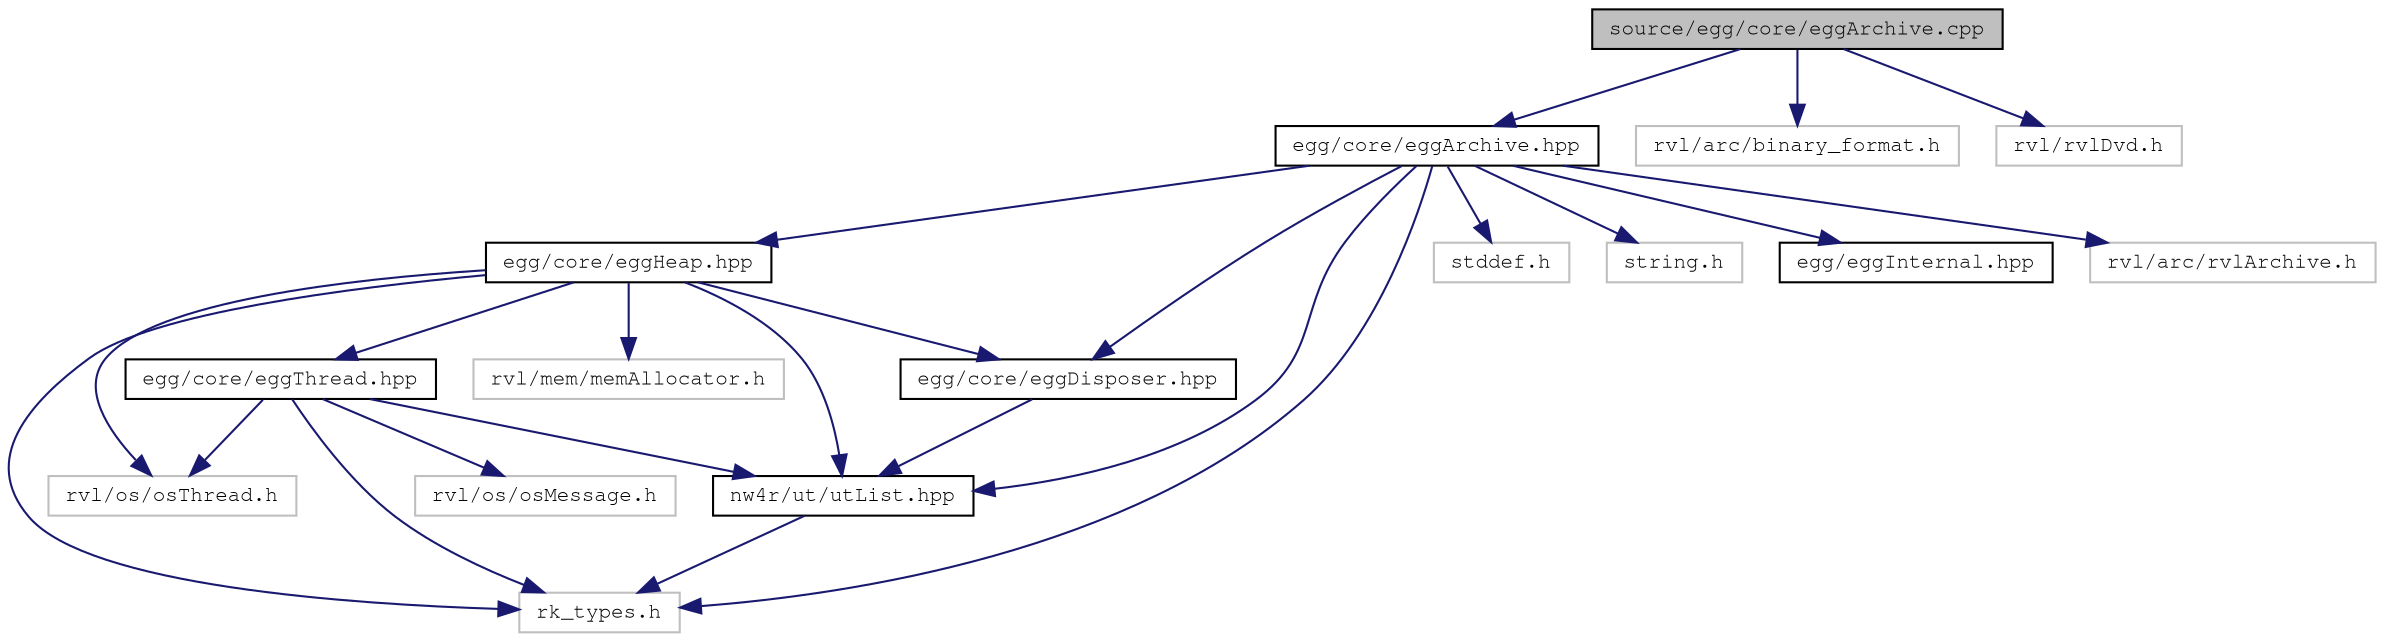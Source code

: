 digraph "source/egg/core/eggArchive.cpp"
{
 // LATEX_PDF_SIZE
  edge [fontname="FreeMono",fontsize="10",labelfontname="FreeMono",labelfontsize="10"];
  node [fontname="FreeMono",fontsize="10",shape=record];
  Node1 [label="source/egg/core/eggArchive.cpp",height=0.2,width=0.4,color="black", fillcolor="grey75", style="filled", fontcolor="black",tooltip="TODO."];
  Node1 -> Node2 [color="midnightblue",fontsize="10",style="solid",fontname="FreeMono"];
  Node2 [label="egg/core/eggArchive.hpp",height=0.2,width=0.4,color="black", fillcolor="white", style="filled",URL="$egg_archive_8hpp.html",tooltip="A read-only view of a \"dolphin archive\" .arc file."];
  Node2 -> Node3 [color="midnightblue",fontsize="10",style="solid",fontname="FreeMono"];
  Node3 [label="rk_types.h",height=0.2,width=0.4,color="grey75", fillcolor="white", style="filled",tooltip=" "];
  Node2 -> Node4 [color="midnightblue",fontsize="10",style="solid",fontname="FreeMono"];
  Node4 [label="stddef.h",height=0.2,width=0.4,color="grey75", fillcolor="white", style="filled",tooltip=" "];
  Node2 -> Node5 [color="midnightblue",fontsize="10",style="solid",fontname="FreeMono"];
  Node5 [label="string.h",height=0.2,width=0.4,color="grey75", fillcolor="white", style="filled",tooltip=" "];
  Node2 -> Node6 [color="midnightblue",fontsize="10",style="solid",fontname="FreeMono"];
  Node6 [label="egg/core/eggDisposer.hpp",height=0.2,width=0.4,color="black", fillcolor="white", style="filled",URL="$egg_disposer_8hpp.html",tooltip="Base class for garbage-collected objects."];
  Node6 -> Node7 [color="midnightblue",fontsize="10",style="solid",fontname="FreeMono"];
  Node7 [label="nw4r/ut/utList.hpp",height=0.2,width=0.4,color="black", fillcolor="white", style="filled",URL="$ut_list_8hpp_source.html",tooltip=" "];
  Node7 -> Node3 [color="midnightblue",fontsize="10",style="solid",fontname="FreeMono"];
  Node2 -> Node8 [color="midnightblue",fontsize="10",style="solid",fontname="FreeMono"];
  Node8 [label="egg/core/eggHeap.hpp",height=0.2,width=0.4,color="black", fillcolor="white", style="filled",URL="$egg_heap_8hpp.html",tooltip="Base Heap class."];
  Node8 -> Node6 [color="midnightblue",fontsize="10",style="solid",fontname="FreeMono"];
  Node8 -> Node7 [color="midnightblue",fontsize="10",style="solid",fontname="FreeMono"];
  Node8 -> Node3 [color="midnightblue",fontsize="10",style="solid",fontname="FreeMono"];
  Node8 -> Node9 [color="midnightblue",fontsize="10",style="solid",fontname="FreeMono"];
  Node9 [label="rvl/os/osThread.h",height=0.2,width=0.4,color="grey75", fillcolor="white", style="filled",tooltip=" "];
  Node8 -> Node10 [color="midnightblue",fontsize="10",style="solid",fontname="FreeMono"];
  Node10 [label="egg/core/eggThread.hpp",height=0.2,width=0.4,color="black", fillcolor="white", style="filled",URL="$egg_thread_8hpp.html",tooltip="Thread class for extending."];
  Node10 -> Node7 [color="midnightblue",fontsize="10",style="solid",fontname="FreeMono"];
  Node10 -> Node3 [color="midnightblue",fontsize="10",style="solid",fontname="FreeMono"];
  Node10 -> Node11 [color="midnightblue",fontsize="10",style="solid",fontname="FreeMono"];
  Node11 [label="rvl/os/osMessage.h",height=0.2,width=0.4,color="grey75", fillcolor="white", style="filled",tooltip=" "];
  Node10 -> Node9 [color="midnightblue",fontsize="10",style="solid",fontname="FreeMono"];
  Node8 -> Node12 [color="midnightblue",fontsize="10",style="solid",fontname="FreeMono"];
  Node12 [label="rvl/mem/memAllocator.h",height=0.2,width=0.4,color="grey75", fillcolor="white", style="filled",tooltip=" "];
  Node2 -> Node13 [color="midnightblue",fontsize="10",style="solid",fontname="FreeMono"];
  Node13 [label="egg/eggInternal.hpp",height=0.2,width=0.4,color="black", fillcolor="white", style="filled",URL="$egg_internal_8hpp_source.html",tooltip=" "];
  Node2 -> Node7 [color="midnightblue",fontsize="10",style="solid",fontname="FreeMono"];
  Node2 -> Node14 [color="midnightblue",fontsize="10",style="solid",fontname="FreeMono"];
  Node14 [label="rvl/arc/rvlArchive.h",height=0.2,width=0.4,color="grey75", fillcolor="white", style="filled",tooltip=" "];
  Node1 -> Node15 [color="midnightblue",fontsize="10",style="solid",fontname="FreeMono"];
  Node15 [label="rvl/arc/binary_format.h",height=0.2,width=0.4,color="grey75", fillcolor="white", style="filled",tooltip=" "];
  Node1 -> Node16 [color="midnightblue",fontsize="10",style="solid",fontname="FreeMono"];
  Node16 [label="rvl/rvlDvd.h",height=0.2,width=0.4,color="grey75", fillcolor="white", style="filled",tooltip=" "];
}
